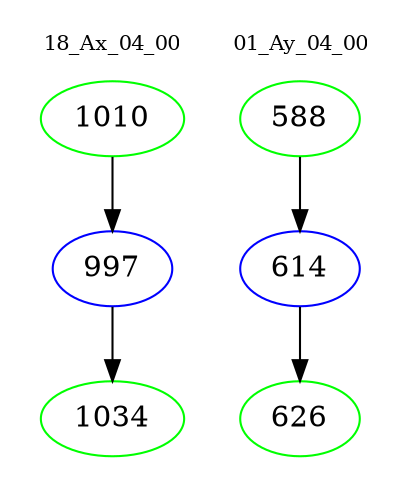 digraph{
subgraph cluster_0 {
color = white
label = "18_Ax_04_00";
fontsize=10;
T0_1010 [label="1010", color="green"]
T0_1010 -> T0_997 [color="black"]
T0_997 [label="997", color="blue"]
T0_997 -> T0_1034 [color="black"]
T0_1034 [label="1034", color="green"]
}
subgraph cluster_1 {
color = white
label = "01_Ay_04_00";
fontsize=10;
T1_588 [label="588", color="green"]
T1_588 -> T1_614 [color="black"]
T1_614 [label="614", color="blue"]
T1_614 -> T1_626 [color="black"]
T1_626 [label="626", color="green"]
}
}
